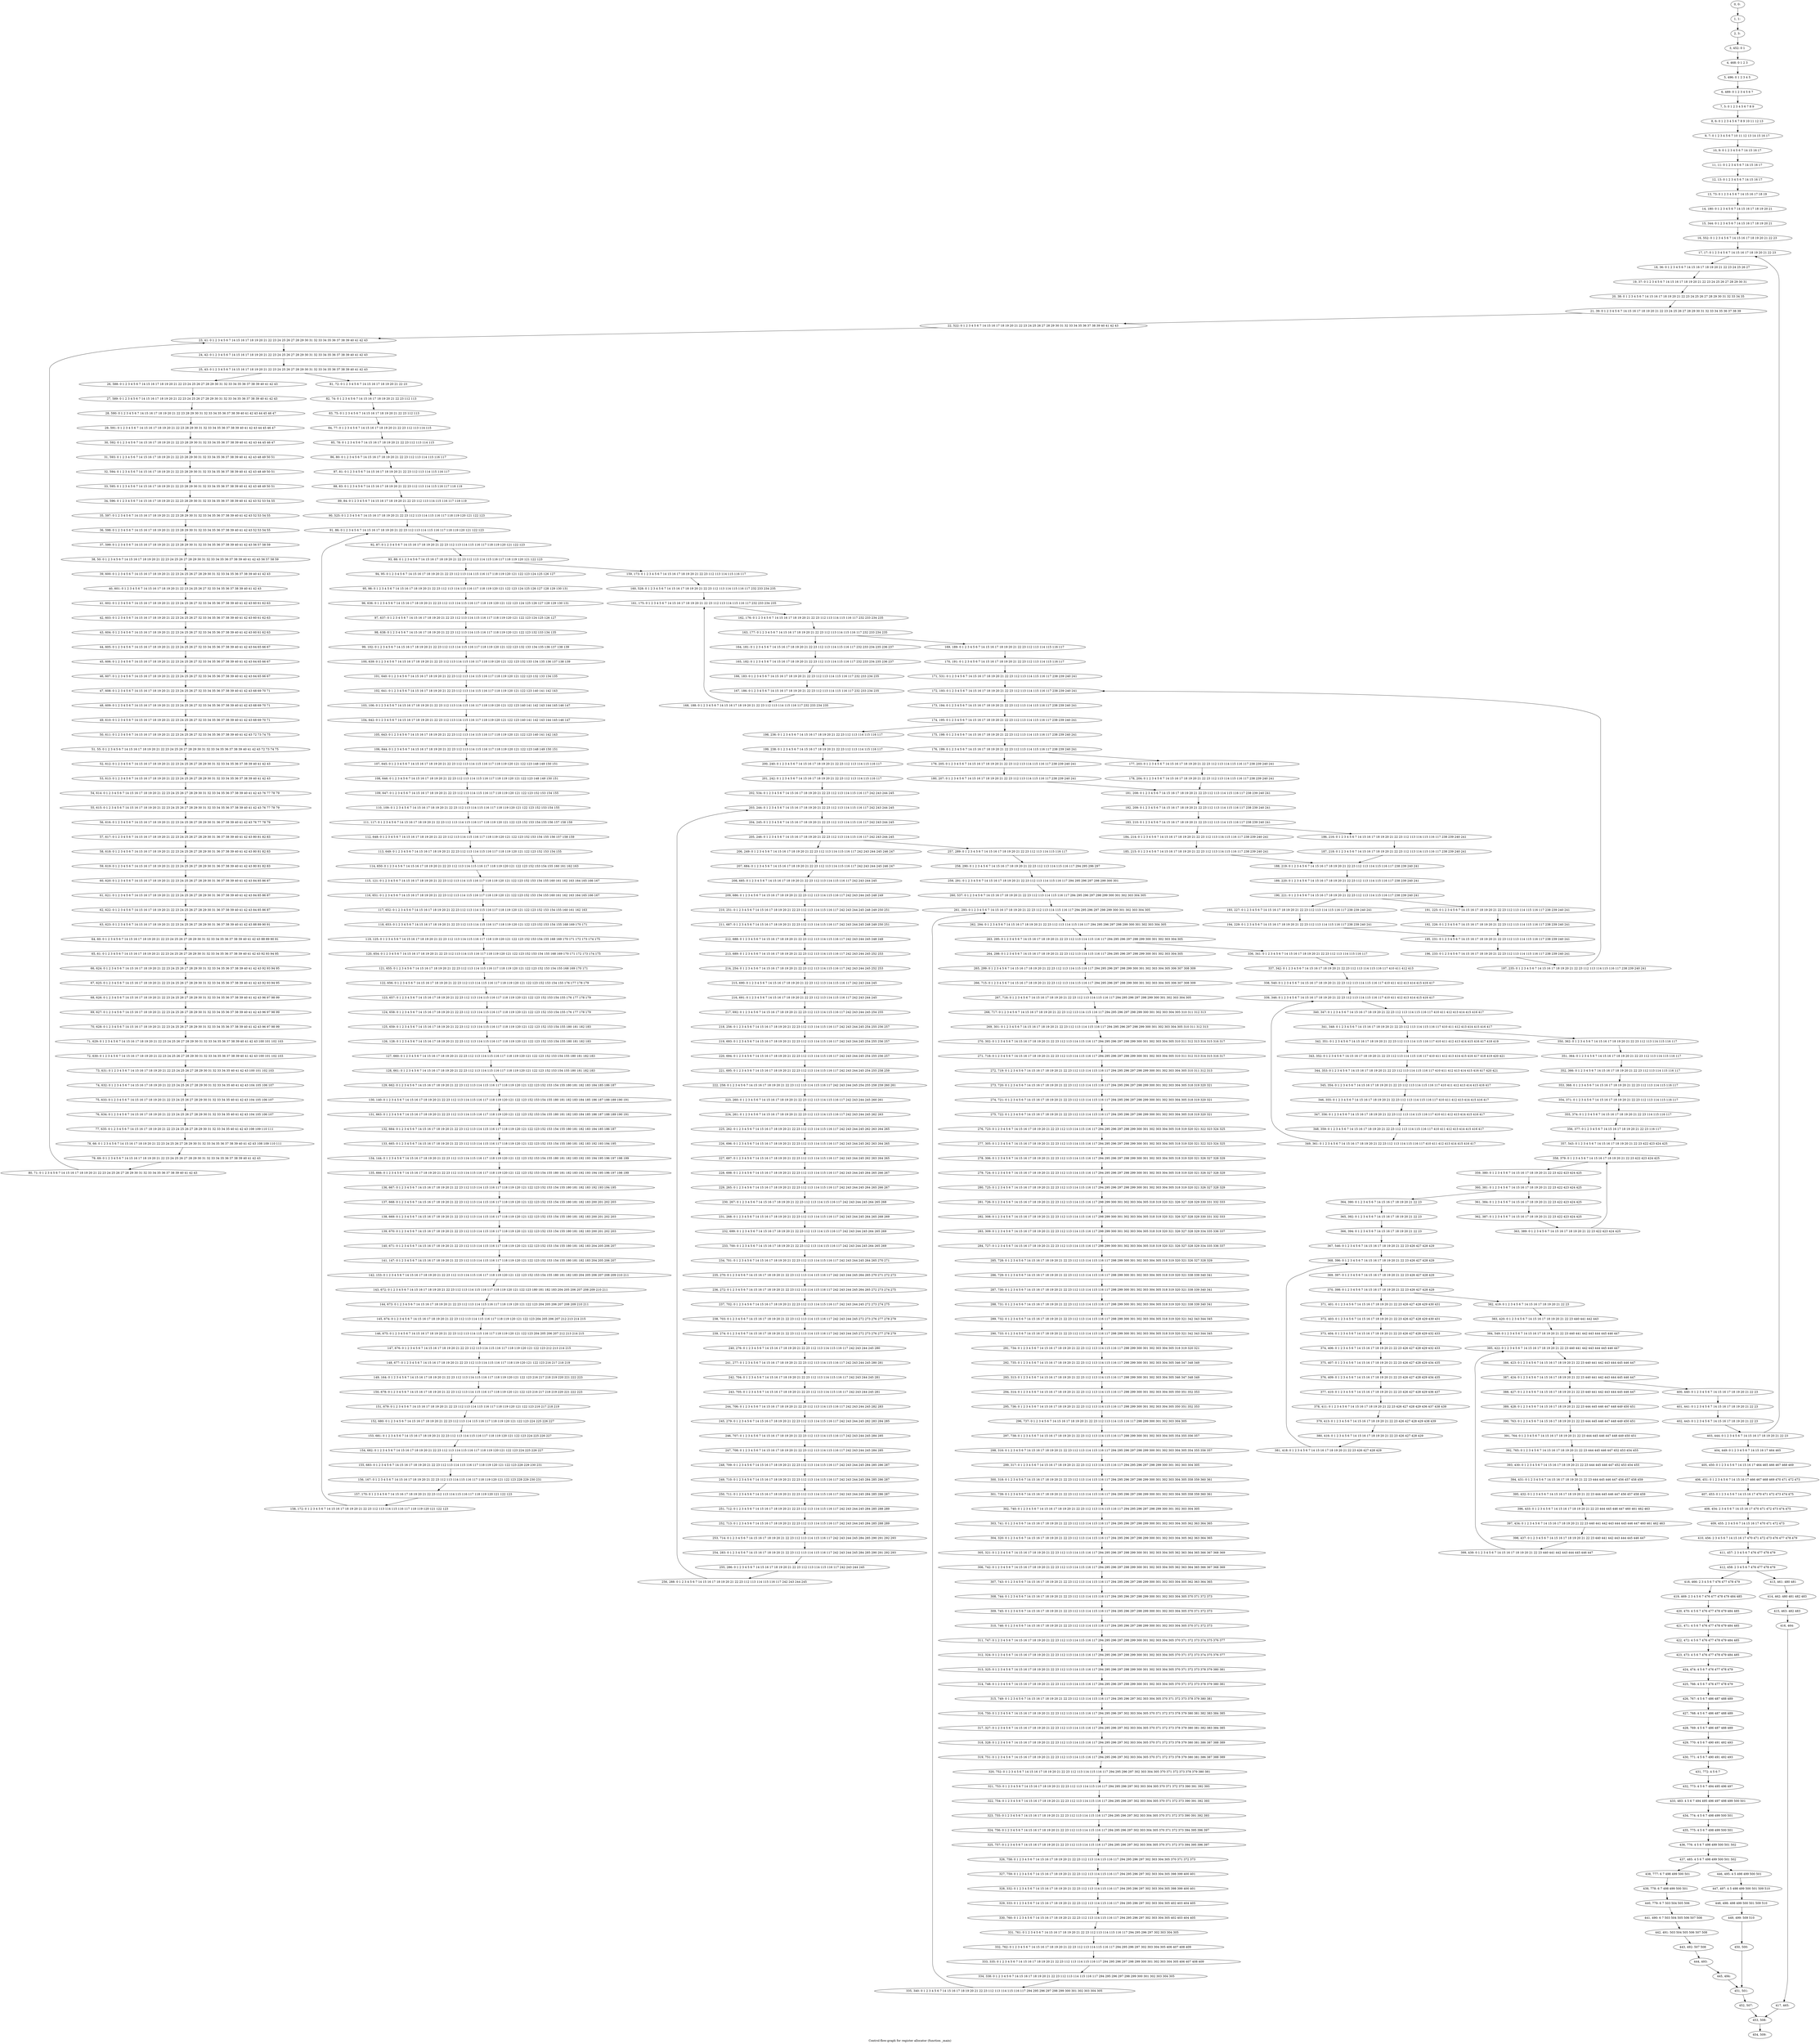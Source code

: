 digraph G {
graph [label="Control-flow-graph for register allocator (function _main)"]
0[label="0, 0: "];
1[label="1, 1: "];
2[label="2, 3: "];
3[label="3, 452: 0 1 "];
4[label="4, 468: 0 1 2 3 "];
5[label="5, 496: 0 1 2 3 4 5 "];
6[label="6, 489: 0 1 2 3 4 5 6 7 "];
7[label="7, 5: 0 1 2 3 4 5 6 7 8 9 "];
8[label="8, 6: 0 1 2 3 4 5 6 7 8 9 10 11 12 13 "];
9[label="9, 7: 0 1 2 3 4 5 6 7 10 11 12 13 14 15 16 17 "];
10[label="10, 9: 0 1 2 3 4 5 6 7 14 15 16 17 "];
11[label="11, 11: 0 1 2 3 4 5 6 7 14 15 16 17 "];
12[label="12, 13: 0 1 2 3 4 5 6 7 14 15 16 17 "];
13[label="13, 73: 0 1 2 3 4 5 6 7 14 15 16 17 18 19 "];
14[label="14, 180: 0 1 2 3 4 5 6 7 14 15 16 17 18 19 20 21 "];
15[label="15, 344: 0 1 2 3 4 5 6 7 14 15 16 17 18 19 20 21 "];
16[label="16, 552: 0 1 2 3 4 5 6 7 14 15 16 17 18 19 20 21 22 23 "];
17[label="17, 17: 0 1 2 3 4 5 6 7 14 15 16 17 18 19 20 21 22 23 "];
18[label="18, 36: 0 1 2 3 4 5 6 7 14 15 16 17 18 19 20 21 22 23 24 25 26 27 "];
19[label="19, 37: 0 1 2 3 4 5 6 7 14 15 16 17 18 19 20 21 22 23 24 25 26 27 28 29 30 31 "];
20[label="20, 38: 0 1 2 3 4 5 6 7 14 15 16 17 18 19 20 21 22 23 24 25 26 27 28 29 30 31 32 33 34 35 "];
21[label="21, 39: 0 1 2 3 4 5 6 7 14 15 16 17 18 19 20 21 22 23 24 25 26 27 28 29 30 31 32 33 34 35 36 37 38 39 "];
22[label="22, 522: 0 1 2 3 4 5 6 7 14 15 16 17 18 19 20 21 22 23 24 25 26 27 28 29 30 31 32 33 34 35 36 37 38 39 40 41 42 43 "];
23[label="23, 41: 0 1 2 3 4 5 6 7 14 15 16 17 18 19 20 21 22 23 24 25 26 27 28 29 30 31 32 33 34 35 36 37 38 39 40 41 42 43 "];
24[label="24, 42: 0 1 2 3 4 5 6 7 14 15 16 17 18 19 20 21 22 23 24 25 26 27 28 29 30 31 32 33 34 35 36 37 38 39 40 41 42 43 "];
25[label="25, 43: 0 1 2 3 4 5 6 7 14 15 16 17 18 19 20 21 22 23 24 25 26 27 28 29 30 31 32 33 34 35 36 37 38 39 40 41 42 43 "];
26[label="26, 588: 0 1 2 3 4 5 6 7 14 15 16 17 18 19 20 21 22 23 24 25 26 27 28 29 30 31 32 33 34 35 36 37 38 39 40 41 42 43 "];
27[label="27, 589: 0 1 2 3 4 5 6 7 14 15 16 17 18 19 20 21 22 23 24 25 26 27 28 29 30 31 32 33 34 35 36 37 38 39 40 41 42 43 "];
28[label="28, 590: 0 1 2 3 4 5 6 7 14 15 16 17 18 19 20 21 22 23 28 29 30 31 32 33 34 35 36 37 38 39 40 41 42 43 44 45 46 47 "];
29[label="29, 591: 0 1 2 3 4 5 6 7 14 15 16 17 18 19 20 21 22 23 28 29 30 31 32 33 34 35 36 37 38 39 40 41 42 43 44 45 46 47 "];
30[label="30, 592: 0 1 2 3 4 5 6 7 14 15 16 17 18 19 20 21 22 23 28 29 30 31 32 33 34 35 36 37 38 39 40 41 42 43 44 45 46 47 "];
31[label="31, 593: 0 1 2 3 4 5 6 7 14 15 16 17 18 19 20 21 22 23 28 29 30 31 32 33 34 35 36 37 38 39 40 41 42 43 48 49 50 51 "];
32[label="32, 594: 0 1 2 3 4 5 6 7 14 15 16 17 18 19 20 21 22 23 28 29 30 31 32 33 34 35 36 37 38 39 40 41 42 43 48 49 50 51 "];
33[label="33, 595: 0 1 2 3 4 5 6 7 14 15 16 17 18 19 20 21 22 23 28 29 30 31 32 33 34 35 36 37 38 39 40 41 42 43 48 49 50 51 "];
34[label="34, 596: 0 1 2 3 4 5 6 7 14 15 16 17 18 19 20 21 22 23 28 29 30 31 32 33 34 35 36 37 38 39 40 41 42 43 52 53 54 55 "];
35[label="35, 597: 0 1 2 3 4 5 6 7 14 15 16 17 18 19 20 21 22 23 28 29 30 31 32 33 34 35 36 37 38 39 40 41 42 43 52 53 54 55 "];
36[label="36, 598: 0 1 2 3 4 5 6 7 14 15 16 17 18 19 20 21 22 23 28 29 30 31 32 33 34 35 36 37 38 39 40 41 42 43 52 53 54 55 "];
37[label="37, 599: 0 1 2 3 4 5 6 7 14 15 16 17 18 19 20 21 22 23 28 29 30 31 32 33 34 35 36 37 38 39 40 41 42 43 56 57 58 59 "];
38[label="38, 50: 0 1 2 3 4 5 6 7 14 15 16 17 18 19 20 21 22 23 24 25 26 27 28 29 30 31 32 33 34 35 36 37 38 39 40 41 42 43 56 57 58 59 "];
39[label="39, 600: 0 1 2 3 4 5 6 7 14 15 16 17 18 19 20 21 22 23 24 25 26 27 28 29 30 31 32 33 34 35 36 37 38 39 40 41 42 43 "];
40[label="40, 601: 0 1 2 3 4 5 6 7 14 15 16 17 18 19 20 21 22 23 24 25 26 27 32 33 34 35 36 37 38 39 40 41 42 43 "];
41[label="41, 602: 0 1 2 3 4 5 6 7 14 15 16 17 18 19 20 21 22 23 24 25 26 27 32 33 34 35 36 37 38 39 40 41 42 43 60 61 62 63 "];
42[label="42, 603: 0 1 2 3 4 5 6 7 14 15 16 17 18 19 20 21 22 23 24 25 26 27 32 33 34 35 36 37 38 39 40 41 42 43 60 61 62 63 "];
43[label="43, 604: 0 1 2 3 4 5 6 7 14 15 16 17 18 19 20 21 22 23 24 25 26 27 32 33 34 35 36 37 38 39 40 41 42 43 60 61 62 63 "];
44[label="44, 605: 0 1 2 3 4 5 6 7 14 15 16 17 18 19 20 21 22 23 24 25 26 27 32 33 34 35 36 37 38 39 40 41 42 43 64 65 66 67 "];
45[label="45, 606: 0 1 2 3 4 5 6 7 14 15 16 17 18 19 20 21 22 23 24 25 26 27 32 33 34 35 36 37 38 39 40 41 42 43 64 65 66 67 "];
46[label="46, 607: 0 1 2 3 4 5 6 7 14 15 16 17 18 19 20 21 22 23 24 25 26 27 32 33 34 35 36 37 38 39 40 41 42 43 64 65 66 67 "];
47[label="47, 608: 0 1 2 3 4 5 6 7 14 15 16 17 18 19 20 21 22 23 24 25 26 27 32 33 34 35 36 37 38 39 40 41 42 43 68 69 70 71 "];
48[label="48, 609: 0 1 2 3 4 5 6 7 14 15 16 17 18 19 20 21 22 23 24 25 26 27 32 33 34 35 36 37 38 39 40 41 42 43 68 69 70 71 "];
49[label="49, 610: 0 1 2 3 4 5 6 7 14 15 16 17 18 19 20 21 22 23 24 25 26 27 32 33 34 35 36 37 38 39 40 41 42 43 68 69 70 71 "];
50[label="50, 611: 0 1 2 3 4 5 6 7 14 15 16 17 18 19 20 21 22 23 24 25 26 27 32 33 34 35 36 37 38 39 40 41 42 43 72 73 74 75 "];
51[label="51, 55: 0 1 2 3 4 5 6 7 14 15 16 17 18 19 20 21 22 23 24 25 26 27 28 29 30 31 32 33 34 35 36 37 38 39 40 41 42 43 72 73 74 75 "];
52[label="52, 612: 0 1 2 3 4 5 6 7 14 15 16 17 18 19 20 21 22 23 24 25 26 27 28 29 30 31 32 33 34 35 36 37 38 39 40 41 42 43 "];
53[label="53, 613: 0 1 2 3 4 5 6 7 14 15 16 17 18 19 20 21 22 23 24 25 26 27 28 29 30 31 32 33 34 35 36 37 38 39 40 41 42 43 "];
54[label="54, 614: 0 1 2 3 4 5 6 7 14 15 16 17 18 19 20 21 22 23 24 25 26 27 28 29 30 31 32 33 34 35 36 37 38 39 40 41 42 43 76 77 78 79 "];
55[label="55, 615: 0 1 2 3 4 5 6 7 14 15 16 17 18 19 20 21 22 23 24 25 26 27 28 29 30 31 32 33 34 35 36 37 38 39 40 41 42 43 76 77 78 79 "];
56[label="56, 616: 0 1 2 3 4 5 6 7 14 15 16 17 18 19 20 21 22 23 24 25 26 27 28 29 30 31 36 37 38 39 40 41 42 43 76 77 78 79 "];
57[label="57, 617: 0 1 2 3 4 5 6 7 14 15 16 17 18 19 20 21 22 23 24 25 26 27 28 29 30 31 36 37 38 39 40 41 42 43 80 81 82 83 "];
58[label="58, 618: 0 1 2 3 4 5 6 7 14 15 16 17 18 19 20 21 22 23 24 25 26 27 28 29 30 31 36 37 38 39 40 41 42 43 80 81 82 83 "];
59[label="59, 619: 0 1 2 3 4 5 6 7 14 15 16 17 18 19 20 21 22 23 24 25 26 27 28 29 30 31 36 37 38 39 40 41 42 43 80 81 82 83 "];
60[label="60, 620: 0 1 2 3 4 5 6 7 14 15 16 17 18 19 20 21 22 23 24 25 26 27 28 29 30 31 36 37 38 39 40 41 42 43 84 85 86 87 "];
61[label="61, 621: 0 1 2 3 4 5 6 7 14 15 16 17 18 19 20 21 22 23 24 25 26 27 28 29 30 31 36 37 38 39 40 41 42 43 84 85 86 87 "];
62[label="62, 622: 0 1 2 3 4 5 6 7 14 15 16 17 18 19 20 21 22 23 24 25 26 27 28 29 30 31 36 37 38 39 40 41 42 43 84 85 86 87 "];
63[label="63, 623: 0 1 2 3 4 5 6 7 14 15 16 17 18 19 20 21 22 23 24 25 26 27 28 29 30 31 36 37 38 39 40 41 42 43 88 89 90 91 "];
64[label="64, 60: 0 1 2 3 4 5 6 7 14 15 16 17 18 19 20 21 22 23 24 25 26 27 28 29 30 31 32 33 34 35 36 37 38 39 40 41 42 43 88 89 90 91 "];
65[label="65, 61: 0 1 2 3 4 5 6 7 14 15 16 17 18 19 20 21 22 23 24 25 26 27 28 29 30 31 32 33 34 35 36 37 38 39 40 41 42 43 92 93 94 95 "];
66[label="66, 624: 0 1 2 3 4 5 6 7 14 15 16 17 18 19 20 21 22 23 24 25 26 27 28 29 30 31 32 33 34 35 36 37 38 39 40 41 42 43 92 93 94 95 "];
67[label="67, 625: 0 1 2 3 4 5 6 7 14 15 16 17 18 19 20 21 22 23 24 25 26 27 28 29 30 31 32 33 34 35 36 37 38 39 40 41 42 43 92 93 94 95 "];
68[label="68, 626: 0 1 2 3 4 5 6 7 14 15 16 17 18 19 20 21 22 23 24 25 26 27 28 29 30 31 32 33 34 35 36 37 38 39 40 41 42 43 96 97 98 99 "];
69[label="69, 627: 0 1 2 3 4 5 6 7 14 15 16 17 18 19 20 21 22 23 24 25 26 27 28 29 30 31 32 33 34 35 36 37 38 39 40 41 42 43 96 97 98 99 "];
70[label="70, 628: 0 1 2 3 4 5 6 7 14 15 16 17 18 19 20 21 22 23 24 25 26 27 28 29 30 31 32 33 34 35 36 37 38 39 40 41 42 43 96 97 98 99 "];
71[label="71, 629: 0 1 2 3 4 5 6 7 14 15 16 17 18 19 20 21 22 23 24 25 26 27 28 29 30 31 32 33 34 35 36 37 38 39 40 41 42 43 100 101 102 103 "];
72[label="72, 630: 0 1 2 3 4 5 6 7 14 15 16 17 18 19 20 21 22 23 24 25 26 27 28 29 30 31 32 33 34 35 36 37 38 39 40 41 42 43 100 101 102 103 "];
73[label="73, 631: 0 1 2 3 4 5 6 7 14 15 16 17 18 19 20 21 22 23 24 25 26 27 28 29 30 31 32 33 34 35 40 41 42 43 100 101 102 103 "];
74[label="74, 632: 0 1 2 3 4 5 6 7 14 15 16 17 18 19 20 21 22 23 24 25 26 27 28 29 30 31 32 33 34 35 40 41 42 43 104 105 106 107 "];
75[label="75, 633: 0 1 2 3 4 5 6 7 14 15 16 17 18 19 20 21 22 23 24 25 26 27 28 29 30 31 32 33 34 35 40 41 42 43 104 105 106 107 "];
76[label="76, 634: 0 1 2 3 4 5 6 7 14 15 16 17 18 19 20 21 22 23 24 25 26 27 28 29 30 31 32 33 34 35 40 41 42 43 104 105 106 107 "];
77[label="77, 635: 0 1 2 3 4 5 6 7 14 15 16 17 18 19 20 21 22 23 24 25 26 27 28 29 30 31 32 33 34 35 40 41 42 43 108 109 110 111 "];
78[label="78, 66: 0 1 2 3 4 5 6 7 14 15 16 17 18 19 20 21 22 23 24 25 26 27 28 29 30 31 32 33 34 35 36 37 38 39 40 41 42 43 108 109 110 111 "];
79[label="79, 69: 0 1 2 3 4 5 6 7 14 15 16 17 18 19 20 21 22 23 24 25 26 27 28 29 30 31 32 33 34 35 36 37 38 39 40 41 42 43 "];
80[label="80, 71: 0 1 2 3 4 5 6 7 14 15 16 17 18 19 20 21 22 23 24 25 26 27 28 29 30 31 32 33 34 35 36 37 38 39 40 41 42 43 "];
81[label="81, 72: 0 1 2 3 4 5 6 7 14 15 16 17 18 19 20 21 22 23 "];
82[label="82, 74: 0 1 2 3 4 5 6 7 14 15 16 17 18 19 20 21 22 23 112 113 "];
83[label="83, 75: 0 1 2 3 4 5 6 7 14 15 16 17 18 19 20 21 22 23 112 113 "];
84[label="84, 77: 0 1 2 3 4 5 6 7 14 15 16 17 18 19 20 21 22 23 112 113 114 115 "];
85[label="85, 78: 0 1 2 3 4 5 6 7 14 15 16 17 18 19 20 21 22 23 112 113 114 115 "];
86[label="86, 80: 0 1 2 3 4 5 6 7 14 15 16 17 18 19 20 21 22 23 112 113 114 115 116 117 "];
87[label="87, 81: 0 1 2 3 4 5 6 7 14 15 16 17 18 19 20 21 22 23 112 113 114 115 116 117 "];
88[label="88, 83: 0 1 2 3 4 5 6 7 14 15 16 17 18 19 20 21 22 23 112 113 114 115 116 117 118 119 "];
89[label="89, 84: 0 1 2 3 4 5 6 7 14 15 16 17 18 19 20 21 22 23 112 113 114 115 116 117 118 119 "];
90[label="90, 525: 0 1 2 3 4 5 6 7 14 15 16 17 18 19 20 21 22 23 112 113 114 115 116 117 118 119 120 121 122 123 "];
91[label="91, 86: 0 1 2 3 4 5 6 7 14 15 16 17 18 19 20 21 22 23 112 113 114 115 116 117 118 119 120 121 122 123 "];
92[label="92, 87: 0 1 2 3 4 5 6 7 14 15 16 17 18 19 20 21 22 23 112 113 114 115 116 117 118 119 120 121 122 123 "];
93[label="93, 88: 0 1 2 3 4 5 6 7 14 15 16 17 18 19 20 21 22 23 112 113 114 115 116 117 118 119 120 121 122 123 "];
94[label="94, 95: 0 1 2 3 4 5 6 7 14 15 16 17 18 19 20 21 22 23 112 113 114 115 116 117 118 119 120 121 122 123 124 125 126 127 "];
95[label="95, 98: 0 1 2 3 4 5 6 7 14 15 16 17 18 19 20 21 22 23 112 113 114 115 116 117 118 119 120 121 122 123 124 125 126 127 128 129 130 131 "];
96[label="96, 636: 0 1 2 3 4 5 6 7 14 15 16 17 18 19 20 21 22 23 112 113 114 115 116 117 118 119 120 121 122 123 124 125 126 127 128 129 130 131 "];
97[label="97, 637: 0 1 2 3 4 5 6 7 14 15 16 17 18 19 20 21 22 23 112 113 114 115 116 117 118 119 120 121 122 123 124 125 126 127 "];
98[label="98, 638: 0 1 2 3 4 5 6 7 14 15 16 17 18 19 20 21 22 23 112 113 114 115 116 117 118 119 120 121 122 123 132 133 134 135 "];
99[label="99, 102: 0 1 2 3 4 5 6 7 14 15 16 17 18 19 20 21 22 23 112 113 114 115 116 117 118 119 120 121 122 123 132 133 134 135 136 137 138 139 "];
100[label="100, 639: 0 1 2 3 4 5 6 7 14 15 16 17 18 19 20 21 22 23 112 113 114 115 116 117 118 119 120 121 122 123 132 133 134 135 136 137 138 139 "];
101[label="101, 640: 0 1 2 3 4 5 6 7 14 15 16 17 18 19 20 21 22 23 112 113 114 115 116 117 118 119 120 121 122 123 132 133 134 135 "];
102[label="102, 641: 0 1 2 3 4 5 6 7 14 15 16 17 18 19 20 21 22 23 112 113 114 115 116 117 118 119 120 121 122 123 140 141 142 143 "];
103[label="103, 106: 0 1 2 3 4 5 6 7 14 15 16 17 18 19 20 21 22 23 112 113 114 115 116 117 118 119 120 121 122 123 140 141 142 143 144 145 146 147 "];
104[label="104, 642: 0 1 2 3 4 5 6 7 14 15 16 17 18 19 20 21 22 23 112 113 114 115 116 117 118 119 120 121 122 123 140 141 142 143 144 145 146 147 "];
105[label="105, 643: 0 1 2 3 4 5 6 7 14 15 16 17 18 19 20 21 22 23 112 113 114 115 116 117 118 119 120 121 122 123 140 141 142 143 "];
106[label="106, 644: 0 1 2 3 4 5 6 7 14 15 16 17 18 19 20 21 22 23 112 113 114 115 116 117 118 119 120 121 122 123 148 149 150 151 "];
107[label="107, 645: 0 1 2 3 4 5 6 7 14 15 16 17 18 19 20 21 22 23 112 113 114 115 116 117 118 119 120 121 122 123 148 149 150 151 "];
108[label="108, 646: 0 1 2 3 4 5 6 7 14 15 16 17 18 19 20 21 22 23 112 113 114 115 116 117 118 119 120 121 122 123 148 149 150 151 "];
109[label="109, 647: 0 1 2 3 4 5 6 7 14 15 16 17 18 19 20 21 22 23 112 113 114 115 116 117 118 119 120 121 122 123 152 153 154 155 "];
110[label="110, 109: 0 1 2 3 4 5 6 7 14 15 16 17 18 19 20 21 22 23 112 113 114 115 116 117 118 119 120 121 122 123 152 153 154 155 "];
111[label="111, 117: 0 1 2 3 4 5 6 7 14 15 16 17 18 19 20 21 22 23 112 113 114 115 116 117 118 119 120 121 122 123 152 153 154 155 156 157 158 159 "];
112[label="112, 648: 0 1 2 3 4 5 6 7 14 15 16 17 18 19 20 21 22 23 112 113 114 115 116 117 118 119 120 121 122 123 152 153 154 155 156 157 158 159 "];
113[label="113, 649: 0 1 2 3 4 5 6 7 14 15 16 17 18 19 20 21 22 23 112 113 114 115 116 117 118 119 120 121 122 123 152 153 154 155 "];
114[label="114, 650: 0 1 2 3 4 5 6 7 14 15 16 17 18 19 20 21 22 23 112 113 114 115 116 117 118 119 120 121 122 123 152 153 154 155 160 161 162 163 "];
115[label="115, 121: 0 1 2 3 4 5 6 7 14 15 16 17 18 19 20 21 22 23 112 113 114 115 116 117 118 119 120 121 122 123 152 153 154 155 160 161 162 163 164 165 166 167 "];
116[label="116, 651: 0 1 2 3 4 5 6 7 14 15 16 17 18 19 20 21 22 23 112 113 114 115 116 117 118 119 120 121 122 123 152 153 154 155 160 161 162 163 164 165 166 167 "];
117[label="117, 652: 0 1 2 3 4 5 6 7 14 15 16 17 18 19 20 21 22 23 112 113 114 115 116 117 118 119 120 121 122 123 152 153 154 155 160 161 162 163 "];
118[label="118, 653: 0 1 2 3 4 5 6 7 14 15 16 17 18 19 20 21 22 23 112 113 114 115 116 117 118 119 120 121 122 123 152 153 154 155 168 169 170 171 "];
119[label="119, 125: 0 1 2 3 4 5 6 7 14 15 16 17 18 19 20 21 22 23 112 113 114 115 116 117 118 119 120 121 122 123 152 153 154 155 168 169 170 171 172 173 174 175 "];
120[label="120, 654: 0 1 2 3 4 5 6 7 14 15 16 17 18 19 20 21 22 23 112 113 114 115 116 117 118 119 120 121 122 123 152 153 154 155 168 169 170 171 172 173 174 175 "];
121[label="121, 655: 0 1 2 3 4 5 6 7 14 15 16 17 18 19 20 21 22 23 112 113 114 115 116 117 118 119 120 121 122 123 152 153 154 155 168 169 170 171 "];
122[label="122, 656: 0 1 2 3 4 5 6 7 14 15 16 17 18 19 20 21 22 23 112 113 114 115 116 117 118 119 120 121 122 123 152 153 154 155 176 177 178 179 "];
123[label="123, 657: 0 1 2 3 4 5 6 7 14 15 16 17 18 19 20 21 22 23 112 113 114 115 116 117 118 119 120 121 122 123 152 153 154 155 176 177 178 179 "];
124[label="124, 658: 0 1 2 3 4 5 6 7 14 15 16 17 18 19 20 21 22 23 112 113 114 115 116 117 118 119 120 121 122 123 152 153 154 155 176 177 178 179 "];
125[label="125, 659: 0 1 2 3 4 5 6 7 14 15 16 17 18 19 20 21 22 23 112 113 114 115 116 117 118 119 120 121 122 123 152 153 154 155 180 181 182 183 "];
126[label="126, 128: 0 1 2 3 4 5 6 7 14 15 16 17 18 19 20 21 22 23 112 113 114 115 116 117 118 119 120 121 122 123 152 153 154 155 180 181 182 183 "];
127[label="127, 660: 0 1 2 3 4 5 6 7 14 15 16 17 18 19 20 21 22 23 112 113 114 115 116 117 118 119 120 121 122 123 152 153 154 155 180 181 182 183 "];
128[label="128, 661: 0 1 2 3 4 5 6 7 14 15 16 17 18 19 20 21 22 23 112 113 114 115 116 117 118 119 120 121 122 123 152 153 154 155 180 181 182 183 "];
129[label="129, 662: 0 1 2 3 4 5 6 7 14 15 16 17 18 19 20 21 22 23 112 113 114 115 116 117 118 119 120 121 122 123 152 153 154 155 180 181 182 183 184 185 186 187 "];
130[label="130, 140: 0 1 2 3 4 5 6 7 14 15 16 17 18 19 20 21 22 23 112 113 114 115 116 117 118 119 120 121 122 123 152 153 154 155 180 181 182 183 184 185 186 187 188 189 190 191 "];
131[label="131, 663: 0 1 2 3 4 5 6 7 14 15 16 17 18 19 20 21 22 23 112 113 114 115 116 117 118 119 120 121 122 123 152 153 154 155 180 181 182 183 184 185 186 187 188 189 190 191 "];
132[label="132, 664: 0 1 2 3 4 5 6 7 14 15 16 17 18 19 20 21 22 23 112 113 114 115 116 117 118 119 120 121 122 123 152 153 154 155 180 181 182 183 184 185 186 187 "];
133[label="133, 665: 0 1 2 3 4 5 6 7 14 15 16 17 18 19 20 21 22 23 112 113 114 115 116 117 118 119 120 121 122 123 152 153 154 155 180 181 182 183 192 193 194 195 "];
134[label="134, 144: 0 1 2 3 4 5 6 7 14 15 16 17 18 19 20 21 22 23 112 113 114 115 116 117 118 119 120 121 122 123 152 153 154 155 180 181 182 183 192 193 194 195 196 197 198 199 "];
135[label="135, 666: 0 1 2 3 4 5 6 7 14 15 16 17 18 19 20 21 22 23 112 113 114 115 116 117 118 119 120 121 122 123 152 153 154 155 180 181 182 183 192 193 194 195 196 197 198 199 "];
136[label="136, 667: 0 1 2 3 4 5 6 7 14 15 16 17 18 19 20 21 22 23 112 113 114 115 116 117 118 119 120 121 122 123 152 153 154 155 180 181 182 183 192 193 194 195 "];
137[label="137, 668: 0 1 2 3 4 5 6 7 14 15 16 17 18 19 20 21 22 23 112 113 114 115 116 117 118 119 120 121 122 123 152 153 154 155 180 181 182 183 200 201 202 203 "];
138[label="138, 669: 0 1 2 3 4 5 6 7 14 15 16 17 18 19 20 21 22 23 112 113 114 115 116 117 118 119 120 121 122 123 152 153 154 155 180 181 182 183 200 201 202 203 "];
139[label="139, 670: 0 1 2 3 4 5 6 7 14 15 16 17 18 19 20 21 22 23 112 113 114 115 116 117 118 119 120 121 122 123 152 153 154 155 180 181 182 183 200 201 202 203 "];
140[label="140, 671: 0 1 2 3 4 5 6 7 14 15 16 17 18 19 20 21 22 23 112 113 114 115 116 117 118 119 120 121 122 123 152 153 154 155 180 181 182 183 204 205 206 207 "];
141[label="141, 147: 0 1 2 3 4 5 6 7 14 15 16 17 18 19 20 21 22 23 112 113 114 115 116 117 118 119 120 121 122 123 152 153 154 155 180 181 182 183 204 205 206 207 "];
142[label="142, 153: 0 1 2 3 4 5 6 7 14 15 16 17 18 19 20 21 22 23 112 113 114 115 116 117 118 119 120 121 122 123 152 153 154 155 180 181 182 183 204 205 206 207 208 209 210 211 "];
143[label="143, 672: 0 1 2 3 4 5 6 7 14 15 16 17 18 19 20 21 22 23 112 113 114 115 116 117 118 119 120 121 122 123 180 181 182 183 204 205 206 207 208 209 210 211 "];
144[label="144, 673: 0 1 2 3 4 5 6 7 14 15 16 17 18 19 20 21 22 23 112 113 114 115 116 117 118 119 120 121 122 123 204 205 206 207 208 209 210 211 "];
145[label="145, 674: 0 1 2 3 4 5 6 7 14 15 16 17 18 19 20 21 22 23 112 113 114 115 116 117 118 119 120 121 122 123 204 205 206 207 212 213 214 215 "];
146[label="146, 675: 0 1 2 3 4 5 6 7 14 15 16 17 18 19 20 21 22 23 112 113 114 115 116 117 118 119 120 121 122 123 204 205 206 207 212 213 214 215 "];
147[label="147, 676: 0 1 2 3 4 5 6 7 14 15 16 17 18 19 20 21 22 23 112 113 114 115 116 117 118 119 120 121 122 123 212 213 214 215 "];
148[label="148, 677: 0 1 2 3 4 5 6 7 14 15 16 17 18 19 20 21 22 23 112 113 114 115 116 117 118 119 120 121 122 123 216 217 218 219 "];
149[label="149, 164: 0 1 2 3 4 5 6 7 14 15 16 17 18 19 20 21 22 23 112 113 114 115 116 117 118 119 120 121 122 123 216 217 218 219 220 221 222 223 "];
150[label="150, 678: 0 1 2 3 4 5 6 7 14 15 16 17 18 19 20 21 22 23 112 113 114 115 116 117 118 119 120 121 122 123 216 217 218 219 220 221 222 223 "];
151[label="151, 679: 0 1 2 3 4 5 6 7 14 15 16 17 18 19 20 21 22 23 112 113 114 115 116 117 118 119 120 121 122 123 216 217 218 219 "];
152[label="152, 680: 0 1 2 3 4 5 6 7 14 15 16 17 18 19 20 21 22 23 112 113 114 115 116 117 118 119 120 121 122 123 224 225 226 227 "];
153[label="153, 681: 0 1 2 3 4 5 6 7 14 15 16 17 18 19 20 21 22 23 112 113 114 115 116 117 118 119 120 121 122 123 224 225 226 227 "];
154[label="154, 682: 0 1 2 3 4 5 6 7 14 15 16 17 18 19 20 21 22 23 112 113 114 115 116 117 118 119 120 121 122 123 224 225 226 227 "];
155[label="155, 683: 0 1 2 3 4 5 6 7 14 15 16 17 18 19 20 21 22 23 112 113 114 115 116 117 118 119 120 121 122 123 228 229 230 231 "];
156[label="156, 167: 0 1 2 3 4 5 6 7 14 15 16 17 18 19 20 21 22 23 112 113 114 115 116 117 118 119 120 121 122 123 228 229 230 231 "];
157[label="157, 170: 0 1 2 3 4 5 6 7 14 15 16 17 18 19 20 21 22 23 112 113 114 115 116 117 118 119 120 121 122 123 "];
158[label="158, 172: 0 1 2 3 4 5 6 7 14 15 16 17 18 19 20 21 22 23 112 113 114 115 116 117 118 119 120 121 122 123 "];
159[label="159, 173: 0 1 2 3 4 5 6 7 14 15 16 17 18 19 20 21 22 23 112 113 114 115 116 117 "];
160[label="160, 528: 0 1 2 3 4 5 6 7 14 15 16 17 18 19 20 21 22 23 112 113 114 115 116 117 232 233 234 235 "];
161[label="161, 175: 0 1 2 3 4 5 6 7 14 15 16 17 18 19 20 21 22 23 112 113 114 115 116 117 232 233 234 235 "];
162[label="162, 176: 0 1 2 3 4 5 6 7 14 15 16 17 18 19 20 21 22 23 112 113 114 115 116 117 232 233 234 235 "];
163[label="163, 177: 0 1 2 3 4 5 6 7 14 15 16 17 18 19 20 21 22 23 112 113 114 115 116 117 232 233 234 235 "];
164[label="164, 181: 0 1 2 3 4 5 6 7 14 15 16 17 18 19 20 21 22 23 112 113 114 115 116 117 232 233 234 235 236 237 "];
165[label="165, 182: 0 1 2 3 4 5 6 7 14 15 16 17 18 19 20 21 22 23 112 113 114 115 116 117 232 233 234 235 236 237 "];
166[label="166, 183: 0 1 2 3 4 5 6 7 14 15 16 17 18 19 20 21 22 23 112 113 114 115 116 117 232 233 234 235 "];
167[label="167, 186: 0 1 2 3 4 5 6 7 14 15 16 17 18 19 20 21 22 23 112 113 114 115 116 117 232 233 234 235 "];
168[label="168, 188: 0 1 2 3 4 5 6 7 14 15 16 17 18 19 20 21 22 23 112 113 114 115 116 117 232 233 234 235 "];
169[label="169, 189: 0 1 2 3 4 5 6 7 14 15 16 17 18 19 20 21 22 23 112 113 114 115 116 117 "];
170[label="170, 191: 0 1 2 3 4 5 6 7 14 15 16 17 18 19 20 21 22 23 112 113 114 115 116 117 "];
171[label="171, 531: 0 1 2 3 4 5 6 7 14 15 16 17 18 19 20 21 22 23 112 113 114 115 116 117 238 239 240 241 "];
172[label="172, 193: 0 1 2 3 4 5 6 7 14 15 16 17 18 19 20 21 22 23 112 113 114 115 116 117 238 239 240 241 "];
173[label="173, 194: 0 1 2 3 4 5 6 7 14 15 16 17 18 19 20 21 22 23 112 113 114 115 116 117 238 239 240 241 "];
174[label="174, 195: 0 1 2 3 4 5 6 7 14 15 16 17 18 19 20 21 22 23 112 113 114 115 116 117 238 239 240 241 "];
175[label="175, 198: 0 1 2 3 4 5 6 7 14 15 16 17 18 19 20 21 22 23 112 113 114 115 116 117 238 239 240 241 "];
176[label="176, 199: 0 1 2 3 4 5 6 7 14 15 16 17 18 19 20 21 22 23 112 113 114 115 116 117 238 239 240 241 "];
177[label="177, 203: 0 1 2 3 4 5 6 7 14 15 16 17 18 19 20 21 22 23 112 113 114 115 116 117 238 239 240 241 "];
178[label="178, 204: 0 1 2 3 4 5 6 7 14 15 16 17 18 19 20 21 22 23 112 113 114 115 116 117 238 239 240 241 "];
179[label="179, 205: 0 1 2 3 4 5 6 7 14 15 16 17 18 19 20 21 22 23 112 113 114 115 116 117 238 239 240 241 "];
180[label="180, 207: 0 1 2 3 4 5 6 7 14 15 16 17 18 19 20 21 22 23 112 113 114 115 116 117 238 239 240 241 "];
181[label="181, 208: 0 1 2 3 4 5 6 7 14 15 16 17 18 19 20 21 22 23 112 113 114 115 116 117 238 239 240 241 "];
182[label="182, 209: 0 1 2 3 4 5 6 7 14 15 16 17 18 19 20 21 22 23 112 113 114 115 116 117 238 239 240 241 "];
183[label="183, 210: 0 1 2 3 4 5 6 7 14 15 16 17 18 19 20 21 22 23 112 113 114 115 116 117 238 239 240 241 "];
184[label="184, 214: 0 1 2 3 4 5 6 7 14 15 16 17 18 19 20 21 22 23 112 113 114 115 116 117 238 239 240 241 "];
185[label="185, 215: 0 1 2 3 4 5 6 7 14 15 16 17 18 19 20 21 22 23 112 113 114 115 116 117 238 239 240 241 "];
186[label="186, 216: 0 1 2 3 4 5 6 7 14 15 16 17 18 19 20 21 22 23 112 113 114 115 116 117 238 239 240 241 "];
187[label="187, 218: 0 1 2 3 4 5 6 7 14 15 16 17 18 19 20 21 22 23 112 113 114 115 116 117 238 239 240 241 "];
188[label="188, 219: 0 1 2 3 4 5 6 7 14 15 16 17 18 19 20 21 22 23 112 113 114 115 116 117 238 239 240 241 "];
189[label="189, 220: 0 1 2 3 4 5 6 7 14 15 16 17 18 19 20 21 22 23 112 113 114 115 116 117 238 239 240 241 "];
190[label="190, 221: 0 1 2 3 4 5 6 7 14 15 16 17 18 19 20 21 22 23 112 113 114 115 116 117 238 239 240 241 "];
191[label="191, 225: 0 1 2 3 4 5 6 7 14 15 16 17 18 19 20 21 22 23 112 113 114 115 116 117 238 239 240 241 "];
192[label="192, 226: 0 1 2 3 4 5 6 7 14 15 16 17 18 19 20 21 22 23 112 113 114 115 116 117 238 239 240 241 "];
193[label="193, 227: 0 1 2 3 4 5 6 7 14 15 16 17 18 19 20 21 22 23 112 113 114 115 116 117 238 239 240 241 "];
194[label="194, 229: 0 1 2 3 4 5 6 7 14 15 16 17 18 19 20 21 22 23 112 113 114 115 116 117 238 239 240 241 "];
195[label="195, 231: 0 1 2 3 4 5 6 7 14 15 16 17 18 19 20 21 22 23 112 113 114 115 116 117 238 239 240 241 "];
196[label="196, 233: 0 1 2 3 4 5 6 7 14 15 16 17 18 19 20 21 22 23 112 113 114 115 116 117 238 239 240 241 "];
197[label="197, 235: 0 1 2 3 4 5 6 7 14 15 16 17 18 19 20 21 22 23 112 113 114 115 116 117 238 239 240 241 "];
198[label="198, 236: 0 1 2 3 4 5 6 7 14 15 16 17 18 19 20 21 22 23 112 113 114 115 116 117 "];
199[label="199, 238: 0 1 2 3 4 5 6 7 14 15 16 17 18 19 20 21 22 23 112 113 114 115 116 117 "];
200[label="200, 240: 0 1 2 3 4 5 6 7 14 15 16 17 18 19 20 21 22 23 112 113 114 115 116 117 "];
201[label="201, 242: 0 1 2 3 4 5 6 7 14 15 16 17 18 19 20 21 22 23 112 113 114 115 116 117 "];
202[label="202, 534: 0 1 2 3 4 5 6 7 14 15 16 17 18 19 20 21 22 23 112 113 114 115 116 117 242 243 244 245 "];
203[label="203, 244: 0 1 2 3 4 5 6 7 14 15 16 17 18 19 20 21 22 23 112 113 114 115 116 117 242 243 244 245 "];
204[label="204, 245: 0 1 2 3 4 5 6 7 14 15 16 17 18 19 20 21 22 23 112 113 114 115 116 117 242 243 244 245 "];
205[label="205, 246: 0 1 2 3 4 5 6 7 14 15 16 17 18 19 20 21 22 23 112 113 114 115 116 117 242 243 244 245 "];
206[label="206, 249: 0 1 2 3 4 5 6 7 14 15 16 17 18 19 20 21 22 23 112 113 114 115 116 117 242 243 244 245 246 247 "];
207[label="207, 684: 0 1 2 3 4 5 6 7 14 15 16 17 18 19 20 21 22 23 112 113 114 115 116 117 242 243 244 245 246 247 "];
208[label="208, 685: 0 1 2 3 4 5 6 7 14 15 16 17 18 19 20 21 22 23 112 113 114 115 116 117 242 243 244 245 "];
209[label="209, 686: 0 1 2 3 4 5 6 7 14 15 16 17 18 19 20 21 22 23 112 113 114 115 116 117 242 243 244 245 248 249 "];
210[label="210, 251: 0 1 2 3 4 5 6 7 14 15 16 17 18 19 20 21 22 23 112 113 114 115 116 117 242 243 244 245 248 249 250 251 "];
211[label="211, 687: 0 1 2 3 4 5 6 7 14 15 16 17 18 19 20 21 22 23 112 113 114 115 116 117 242 243 244 245 248 249 250 251 "];
212[label="212, 688: 0 1 2 3 4 5 6 7 14 15 16 17 18 19 20 21 22 23 112 113 114 115 116 117 242 243 244 245 248 249 "];
213[label="213, 689: 0 1 2 3 4 5 6 7 14 15 16 17 18 19 20 21 22 23 112 113 114 115 116 117 242 243 244 245 252 253 "];
214[label="214, 254: 0 1 2 3 4 5 6 7 14 15 16 17 18 19 20 21 22 23 112 113 114 115 116 117 242 243 244 245 252 253 "];
215[label="215, 690: 0 1 2 3 4 5 6 7 14 15 16 17 18 19 20 21 22 23 112 113 114 115 116 117 242 243 244 245 "];
216[label="216, 691: 0 1 2 3 4 5 6 7 14 15 16 17 18 19 20 21 22 23 112 113 114 115 116 117 242 243 244 245 "];
217[label="217, 692: 0 1 2 3 4 5 6 7 14 15 16 17 18 19 20 21 22 23 112 113 114 115 116 117 242 243 244 245 254 255 "];
218[label="218, 256: 0 1 2 3 4 5 6 7 14 15 16 17 18 19 20 21 22 23 112 113 114 115 116 117 242 243 244 245 254 255 256 257 "];
219[label="219, 693: 0 1 2 3 4 5 6 7 14 15 16 17 18 19 20 21 22 23 112 113 114 115 116 117 242 243 244 245 254 255 256 257 "];
220[label="220, 694: 0 1 2 3 4 5 6 7 14 15 16 17 18 19 20 21 22 23 112 113 114 115 116 117 242 243 244 245 254 255 256 257 "];
221[label="221, 695: 0 1 2 3 4 5 6 7 14 15 16 17 18 19 20 21 22 23 112 113 114 115 116 117 242 243 244 245 254 255 258 259 "];
222[label="222, 258: 0 1 2 3 4 5 6 7 14 15 16 17 18 19 20 21 22 23 112 113 114 115 116 117 242 243 244 245 254 255 258 259 260 261 "];
223[label="223, 260: 0 1 2 3 4 5 6 7 14 15 16 17 18 19 20 21 22 23 112 113 114 115 116 117 242 243 244 245 260 261 "];
224[label="224, 261: 0 1 2 3 4 5 6 7 14 15 16 17 18 19 20 21 22 23 112 113 114 115 116 117 242 243 244 245 262 263 "];
225[label="225, 262: 0 1 2 3 4 5 6 7 14 15 16 17 18 19 20 21 22 23 112 113 114 115 116 117 242 243 244 245 262 263 264 265 "];
226[label="226, 696: 0 1 2 3 4 5 6 7 14 15 16 17 18 19 20 21 22 23 112 113 114 115 116 117 242 243 244 245 262 263 264 265 "];
227[label="227, 697: 0 1 2 3 4 5 6 7 14 15 16 17 18 19 20 21 22 23 112 113 114 115 116 117 242 243 244 245 262 263 264 265 "];
228[label="228, 698: 0 1 2 3 4 5 6 7 14 15 16 17 18 19 20 21 22 23 112 113 114 115 116 117 242 243 244 245 264 265 266 267 "];
229[label="229, 265: 0 1 2 3 4 5 6 7 14 15 16 17 18 19 20 21 22 23 112 113 114 115 116 117 242 243 244 245 264 265 266 267 "];
230[label="230, 267: 0 1 2 3 4 5 6 7 14 15 16 17 18 19 20 21 22 23 112 113 114 115 116 117 242 243 244 245 264 265 268 "];
231[label="231, 268: 0 1 2 3 4 5 6 7 14 15 16 17 18 19 20 21 22 23 112 113 114 115 116 117 242 243 244 245 264 265 268 269 "];
232[label="232, 699: 0 1 2 3 4 5 6 7 14 15 16 17 18 19 20 21 22 23 112 113 114 115 116 117 242 243 244 245 264 265 269 "];
233[label="233, 700: 0 1 2 3 4 5 6 7 14 15 16 17 18 19 20 21 22 23 112 113 114 115 116 117 242 243 244 245 264 265 269 "];
234[label="234, 701: 0 1 2 3 4 5 6 7 14 15 16 17 18 19 20 21 22 23 112 113 114 115 116 117 242 243 244 245 264 265 270 271 "];
235[label="235, 270: 0 1 2 3 4 5 6 7 14 15 16 17 18 19 20 21 22 23 112 113 114 115 116 117 242 243 244 245 264 265 270 271 272 273 "];
236[label="236, 272: 0 1 2 3 4 5 6 7 14 15 16 17 18 19 20 21 22 23 112 113 114 115 116 117 242 243 244 245 264 265 272 273 274 275 "];
237[label="237, 702: 0 1 2 3 4 5 6 7 14 15 16 17 18 19 20 21 22 23 112 113 114 115 116 117 242 243 244 245 272 273 274 275 "];
238[label="238, 703: 0 1 2 3 4 5 6 7 14 15 16 17 18 19 20 21 22 23 112 113 114 115 116 117 242 243 244 245 272 273 276 277 278 279 "];
239[label="239, 274: 0 1 2 3 4 5 6 7 14 15 16 17 18 19 20 21 22 23 112 113 114 115 116 117 242 243 244 245 272 273 276 277 278 279 "];
240[label="240, 276: 0 1 2 3 4 5 6 7 14 15 16 17 18 19 20 21 22 23 112 113 114 115 116 117 242 243 244 245 280 "];
241[label="241, 277: 0 1 2 3 4 5 6 7 14 15 16 17 18 19 20 21 22 23 112 113 114 115 116 117 242 243 244 245 280 281 "];
242[label="242, 704: 0 1 2 3 4 5 6 7 14 15 16 17 18 19 20 21 22 23 112 113 114 115 116 117 242 243 244 245 281 "];
243[label="243, 705: 0 1 2 3 4 5 6 7 14 15 16 17 18 19 20 21 22 23 112 113 114 115 116 117 242 243 244 245 281 "];
244[label="244, 706: 0 1 2 3 4 5 6 7 14 15 16 17 18 19 20 21 22 23 112 113 114 115 116 117 242 243 244 245 282 283 "];
245[label="245, 279: 0 1 2 3 4 5 6 7 14 15 16 17 18 19 20 21 22 23 112 113 114 115 116 117 242 243 244 245 282 283 284 285 "];
246[label="246, 707: 0 1 2 3 4 5 6 7 14 15 16 17 18 19 20 21 22 23 112 113 114 115 116 117 242 243 244 245 284 285 "];
247[label="247, 708: 0 1 2 3 4 5 6 7 14 15 16 17 18 19 20 21 22 23 112 113 114 115 116 117 242 243 244 245 284 285 "];
248[label="248, 709: 0 1 2 3 4 5 6 7 14 15 16 17 18 19 20 21 22 23 112 113 114 115 116 117 242 243 244 245 284 285 286 287 "];
249[label="249, 710: 0 1 2 3 4 5 6 7 14 15 16 17 18 19 20 21 22 23 112 113 114 115 116 117 242 243 244 245 284 285 286 287 "];
250[label="250, 711: 0 1 2 3 4 5 6 7 14 15 16 17 18 19 20 21 22 23 112 113 114 115 116 117 242 243 244 245 284 285 286 287 "];
251[label="251, 712: 0 1 2 3 4 5 6 7 14 15 16 17 18 19 20 21 22 23 112 113 114 115 116 117 242 243 244 245 284 285 288 289 "];
252[label="252, 713: 0 1 2 3 4 5 6 7 14 15 16 17 18 19 20 21 22 23 112 113 114 115 116 117 242 243 244 245 284 285 288 289 "];
253[label="253, 714: 0 1 2 3 4 5 6 7 14 15 16 17 18 19 20 21 22 23 112 113 114 115 116 117 242 243 244 245 284 285 290 291 292 293 "];
254[label="254, 283: 0 1 2 3 4 5 6 7 14 15 16 17 18 19 20 21 22 23 112 113 114 115 116 117 242 243 244 245 284 285 290 291 292 293 "];
255[label="255, 286: 0 1 2 3 4 5 6 7 14 15 16 17 18 19 20 21 22 23 112 113 114 115 116 117 242 243 244 245 "];
256[label="256, 288: 0 1 2 3 4 5 6 7 14 15 16 17 18 19 20 21 22 23 112 113 114 115 116 117 242 243 244 245 "];
257[label="257, 289: 0 1 2 3 4 5 6 7 14 15 16 17 18 19 20 21 22 23 112 113 114 115 116 117 "];
258[label="258, 290: 0 1 2 3 4 5 6 7 14 15 16 17 18 19 20 21 22 23 112 113 114 115 116 117 294 295 296 297 "];
259[label="259, 291: 0 1 2 3 4 5 6 7 14 15 16 17 18 19 20 21 22 23 112 113 114 115 116 117 294 295 296 297 298 299 300 301 "];
260[label="260, 537: 0 1 2 3 4 5 6 7 14 15 16 17 18 19 20 21 22 23 112 113 114 115 116 117 294 295 296 297 298 299 300 301 302 303 304 305 "];
261[label="261, 293: 0 1 2 3 4 5 6 7 14 15 16 17 18 19 20 21 22 23 112 113 114 115 116 117 294 295 296 297 298 299 300 301 302 303 304 305 "];
262[label="262, 294: 0 1 2 3 4 5 6 7 14 15 16 17 18 19 20 21 22 23 112 113 114 115 116 117 294 295 296 297 298 299 300 301 302 303 304 305 "];
263[label="263, 295: 0 1 2 3 4 5 6 7 14 15 16 17 18 19 20 21 22 23 112 113 114 115 116 117 294 295 296 297 298 299 300 301 302 303 304 305 "];
264[label="264, 298: 0 1 2 3 4 5 6 7 14 15 16 17 18 19 20 21 22 23 112 113 114 115 116 117 294 295 296 297 298 299 300 301 302 303 304 305 "];
265[label="265, 299: 0 1 2 3 4 5 6 7 14 15 16 17 18 19 20 21 22 23 112 113 114 115 116 117 294 295 296 297 298 299 300 301 302 303 304 305 306 307 308 309 "];
266[label="266, 715: 0 1 2 3 4 5 6 7 14 15 16 17 18 19 20 21 22 23 112 113 114 115 116 117 294 295 296 297 298 299 300 301 302 303 304 305 306 307 308 309 "];
267[label="267, 716: 0 1 2 3 4 5 6 7 14 15 16 17 18 19 20 21 22 23 112 113 114 115 116 117 294 295 296 297 298 299 300 301 302 303 304 305 "];
268[label="268, 717: 0 1 2 3 4 5 6 7 14 15 16 17 18 19 20 21 22 23 112 113 114 115 116 117 294 295 296 297 298 299 300 301 302 303 304 305 310 311 312 313 "];
269[label="269, 301: 0 1 2 3 4 5 6 7 14 15 16 17 18 19 20 21 22 23 112 113 114 115 116 117 294 295 296 297 298 299 300 301 302 303 304 305 310 311 312 313 "];
270[label="270, 302: 0 1 2 3 4 5 6 7 14 15 16 17 18 19 20 21 22 23 112 113 114 115 116 117 294 295 296 297 298 299 300 301 302 303 304 305 310 311 312 313 314 315 316 317 "];
271[label="271, 718: 0 1 2 3 4 5 6 7 14 15 16 17 18 19 20 21 22 23 112 113 114 115 116 117 294 295 296 297 298 299 300 301 302 303 304 305 310 311 312 313 314 315 316 317 "];
272[label="272, 719: 0 1 2 3 4 5 6 7 14 15 16 17 18 19 20 21 22 23 112 113 114 115 116 117 294 295 296 297 298 299 300 301 302 303 304 305 310 311 312 313 "];
273[label="273, 720: 0 1 2 3 4 5 6 7 14 15 16 17 18 19 20 21 22 23 112 113 114 115 116 117 294 295 296 297 298 299 300 301 302 303 304 305 318 319 320 321 "];
274[label="274, 721: 0 1 2 3 4 5 6 7 14 15 16 17 18 19 20 21 22 23 112 113 114 115 116 117 294 295 296 297 298 299 300 301 302 303 304 305 318 319 320 321 "];
275[label="275, 722: 0 1 2 3 4 5 6 7 14 15 16 17 18 19 20 21 22 23 112 113 114 115 116 117 294 295 296 297 298 299 300 301 302 303 304 305 318 319 320 321 "];
276[label="276, 723: 0 1 2 3 4 5 6 7 14 15 16 17 18 19 20 21 22 23 112 113 114 115 116 117 294 295 296 297 298 299 300 301 302 303 304 305 318 319 320 321 322 323 324 325 "];
277[label="277, 305: 0 1 2 3 4 5 6 7 14 15 16 17 18 19 20 21 22 23 112 113 114 115 116 117 294 295 296 297 298 299 300 301 302 303 304 305 318 319 320 321 322 323 324 325 "];
278[label="278, 306: 0 1 2 3 4 5 6 7 14 15 16 17 18 19 20 21 22 23 112 113 114 115 116 117 294 295 296 297 298 299 300 301 302 303 304 305 318 319 320 321 326 327 328 329 "];
279[label="279, 724: 0 1 2 3 4 5 6 7 14 15 16 17 18 19 20 21 22 23 112 113 114 115 116 117 294 295 296 297 298 299 300 301 302 303 304 305 318 319 320 321 326 327 328 329 "];
280[label="280, 725: 0 1 2 3 4 5 6 7 14 15 16 17 18 19 20 21 22 23 112 113 114 115 116 117 294 295 296 297 298 299 300 301 302 303 304 305 318 319 320 321 326 327 328 329 "];
281[label="281, 726: 0 1 2 3 4 5 6 7 14 15 16 17 18 19 20 21 22 23 112 113 114 115 116 117 298 299 300 301 302 303 304 305 318 319 320 321 326 327 328 329 330 331 332 333 "];
282[label="282, 308: 0 1 2 3 4 5 6 7 14 15 16 17 18 19 20 21 22 23 112 113 114 115 116 117 298 299 300 301 302 303 304 305 318 319 320 321 326 327 328 329 330 331 332 333 "];
283[label="283, 309: 0 1 2 3 4 5 6 7 14 15 16 17 18 19 20 21 22 23 112 113 114 115 116 117 298 299 300 301 302 303 304 305 318 319 320 321 326 327 328 329 334 335 336 337 "];
284[label="284, 727: 0 1 2 3 4 5 6 7 14 15 16 17 18 19 20 21 22 23 112 113 114 115 116 117 298 299 300 301 302 303 304 305 318 319 320 321 326 327 328 329 334 335 336 337 "];
285[label="285, 728: 0 1 2 3 4 5 6 7 14 15 16 17 18 19 20 21 22 23 112 113 114 115 116 117 298 299 300 301 302 303 304 305 318 319 320 321 326 327 328 329 "];
286[label="286, 729: 0 1 2 3 4 5 6 7 14 15 16 17 18 19 20 21 22 23 112 113 114 115 116 117 298 299 300 301 302 303 304 305 318 319 320 321 338 339 340 341 "];
287[label="287, 730: 0 1 2 3 4 5 6 7 14 15 16 17 18 19 20 21 22 23 112 113 114 115 116 117 298 299 300 301 302 303 304 305 318 319 320 321 338 339 340 341 "];
288[label="288, 731: 0 1 2 3 4 5 6 7 14 15 16 17 18 19 20 21 22 23 112 113 114 115 116 117 298 299 300 301 302 303 304 305 318 319 320 321 338 339 340 341 "];
289[label="289, 732: 0 1 2 3 4 5 6 7 14 15 16 17 18 19 20 21 22 23 112 113 114 115 116 117 298 299 300 301 302 303 304 305 318 319 320 321 342 343 344 345 "];
290[label="290, 733: 0 1 2 3 4 5 6 7 14 15 16 17 18 19 20 21 22 23 112 113 114 115 116 117 298 299 300 301 302 303 304 305 318 319 320 321 342 343 344 345 "];
291[label="291, 734: 0 1 2 3 4 5 6 7 14 15 16 17 18 19 20 21 22 23 112 113 114 115 116 117 298 299 300 301 302 303 304 305 318 319 320 321 "];
292[label="292, 735: 0 1 2 3 4 5 6 7 14 15 16 17 18 19 20 21 22 23 112 113 114 115 116 117 298 299 300 301 302 303 304 305 346 347 348 349 "];
293[label="293, 313: 0 1 2 3 4 5 6 7 14 15 16 17 18 19 20 21 22 23 112 113 114 115 116 117 298 299 300 301 302 303 304 305 346 347 348 349 "];
294[label="294, 314: 0 1 2 3 4 5 6 7 14 15 16 17 18 19 20 21 22 23 112 113 114 115 116 117 298 299 300 301 302 303 304 305 350 351 352 353 "];
295[label="295, 736: 0 1 2 3 4 5 6 7 14 15 16 17 18 19 20 21 22 23 112 113 114 115 116 117 298 299 300 301 302 303 304 305 350 351 352 353 "];
296[label="296, 737: 0 1 2 3 4 5 6 7 14 15 16 17 18 19 20 21 22 23 112 113 114 115 116 117 298 299 300 301 302 303 304 305 "];
297[label="297, 738: 0 1 2 3 4 5 6 7 14 15 16 17 18 19 20 21 22 23 112 113 114 115 116 117 298 299 300 301 302 303 304 305 354 355 356 357 "];
298[label="298, 316: 0 1 2 3 4 5 6 7 14 15 16 17 18 19 20 21 22 23 112 113 114 115 116 117 294 295 296 297 298 299 300 301 302 303 304 305 354 355 356 357 "];
299[label="299, 317: 0 1 2 3 4 5 6 7 14 15 16 17 18 19 20 21 22 23 112 113 114 115 116 117 294 295 296 297 298 299 300 301 302 303 304 305 "];
300[label="300, 318: 0 1 2 3 4 5 6 7 14 15 16 17 18 19 20 21 22 23 112 113 114 115 116 117 294 295 296 297 298 299 300 301 302 303 304 305 358 359 360 361 "];
301[label="301, 739: 0 1 2 3 4 5 6 7 14 15 16 17 18 19 20 21 22 23 112 113 114 115 116 117 294 295 296 297 298 299 300 301 302 303 304 305 358 359 360 361 "];
302[label="302, 740: 0 1 2 3 4 5 6 7 14 15 16 17 18 19 20 21 22 23 112 113 114 115 116 117 294 295 296 297 298 299 300 301 302 303 304 305 "];
303[label="303, 741: 0 1 2 3 4 5 6 7 14 15 16 17 18 19 20 21 22 23 112 113 114 115 116 117 294 295 296 297 298 299 300 301 302 303 304 305 362 363 364 365 "];
304[label="304, 320: 0 1 2 3 4 5 6 7 14 15 16 17 18 19 20 21 22 23 112 113 114 115 116 117 294 295 296 297 298 299 300 301 302 303 304 305 362 363 364 365 "];
305[label="305, 321: 0 1 2 3 4 5 6 7 14 15 16 17 18 19 20 21 22 23 112 113 114 115 116 117 294 295 296 297 298 299 300 301 302 303 304 305 362 363 364 365 366 367 368 369 "];
306[label="306, 742: 0 1 2 3 4 5 6 7 14 15 16 17 18 19 20 21 22 23 112 113 114 115 116 117 294 295 296 297 298 299 300 301 302 303 304 305 362 363 364 365 366 367 368 369 "];
307[label="307, 743: 0 1 2 3 4 5 6 7 14 15 16 17 18 19 20 21 22 23 112 113 114 115 116 117 294 295 296 297 298 299 300 301 302 303 304 305 362 363 364 365 "];
308[label="308, 744: 0 1 2 3 4 5 6 7 14 15 16 17 18 19 20 21 22 23 112 113 114 115 116 117 294 295 296 297 298 299 300 301 302 303 304 305 370 371 372 373 "];
309[label="309, 745: 0 1 2 3 4 5 6 7 14 15 16 17 18 19 20 21 22 23 112 113 114 115 116 117 294 295 296 297 298 299 300 301 302 303 304 305 370 371 372 373 "];
310[label="310, 746: 0 1 2 3 4 5 6 7 14 15 16 17 18 19 20 21 22 23 112 113 114 115 116 117 294 295 296 297 298 299 300 301 302 303 304 305 370 371 372 373 "];
311[label="311, 747: 0 1 2 3 4 5 6 7 14 15 16 17 18 19 20 21 22 23 112 113 114 115 116 117 294 295 296 297 298 299 300 301 302 303 304 305 370 371 372 373 374 375 376 377 "];
312[label="312, 324: 0 1 2 3 4 5 6 7 14 15 16 17 18 19 20 21 22 23 112 113 114 115 116 117 294 295 296 297 298 299 300 301 302 303 304 305 370 371 372 373 374 375 376 377 "];
313[label="313, 325: 0 1 2 3 4 5 6 7 14 15 16 17 18 19 20 21 22 23 112 113 114 115 116 117 294 295 296 297 298 299 300 301 302 303 304 305 370 371 372 373 378 379 380 381 "];
314[label="314, 748: 0 1 2 3 4 5 6 7 14 15 16 17 18 19 20 21 22 23 112 113 114 115 116 117 294 295 296 297 298 299 300 301 302 303 304 305 370 371 372 373 378 379 380 381 "];
315[label="315, 749: 0 1 2 3 4 5 6 7 14 15 16 17 18 19 20 21 22 23 112 113 114 115 116 117 294 295 296 297 302 303 304 305 370 371 372 373 378 379 380 381 "];
316[label="316, 750: 0 1 2 3 4 5 6 7 14 15 16 17 18 19 20 21 22 23 112 113 114 115 116 117 294 295 296 297 302 303 304 305 370 371 372 373 378 379 380 381 382 383 384 385 "];
317[label="317, 327: 0 1 2 3 4 5 6 7 14 15 16 17 18 19 20 21 22 23 112 113 114 115 116 117 294 295 296 297 302 303 304 305 370 371 372 373 378 379 380 381 382 383 384 385 "];
318[label="318, 328: 0 1 2 3 4 5 6 7 14 15 16 17 18 19 20 21 22 23 112 113 114 115 116 117 294 295 296 297 302 303 304 305 370 371 372 373 378 379 380 381 386 387 388 389 "];
319[label="319, 751: 0 1 2 3 4 5 6 7 14 15 16 17 18 19 20 21 22 23 112 113 114 115 116 117 294 295 296 297 302 303 304 305 370 371 372 373 378 379 380 381 386 387 388 389 "];
320[label="320, 752: 0 1 2 3 4 5 6 7 14 15 16 17 18 19 20 21 22 23 112 113 114 115 116 117 294 295 296 297 302 303 304 305 370 371 372 373 378 379 380 381 "];
321[label="321, 753: 0 1 2 3 4 5 6 7 14 15 16 17 18 19 20 21 22 23 112 113 114 115 116 117 294 295 296 297 302 303 304 305 370 371 372 373 390 391 392 393 "];
322[label="322, 754: 0 1 2 3 4 5 6 7 14 15 16 17 18 19 20 21 22 23 112 113 114 115 116 117 294 295 296 297 302 303 304 305 370 371 372 373 390 391 392 393 "];
323[label="323, 755: 0 1 2 3 4 5 6 7 14 15 16 17 18 19 20 21 22 23 112 113 114 115 116 117 294 295 296 297 302 303 304 305 370 371 372 373 390 391 392 393 "];
324[label="324, 756: 0 1 2 3 4 5 6 7 14 15 16 17 18 19 20 21 22 23 112 113 114 115 116 117 294 295 296 297 302 303 304 305 370 371 372 373 394 395 396 397 "];
325[label="325, 757: 0 1 2 3 4 5 6 7 14 15 16 17 18 19 20 21 22 23 112 113 114 115 116 117 294 295 296 297 302 303 304 305 370 371 372 373 394 395 396 397 "];
326[label="326, 758: 0 1 2 3 4 5 6 7 14 15 16 17 18 19 20 21 22 23 112 113 114 115 116 117 294 295 296 297 302 303 304 305 370 371 372 373 "];
327[label="327, 759: 0 1 2 3 4 5 6 7 14 15 16 17 18 19 20 21 22 23 112 113 114 115 116 117 294 295 296 297 302 303 304 305 398 399 400 401 "];
328[label="328, 332: 0 1 2 3 4 5 6 7 14 15 16 17 18 19 20 21 22 23 112 113 114 115 116 117 294 295 296 297 302 303 304 305 398 399 400 401 "];
329[label="329, 333: 0 1 2 3 4 5 6 7 14 15 16 17 18 19 20 21 22 23 112 113 114 115 116 117 294 295 296 297 302 303 304 305 402 403 404 405 "];
330[label="330, 760: 0 1 2 3 4 5 6 7 14 15 16 17 18 19 20 21 22 23 112 113 114 115 116 117 294 295 296 297 302 303 304 305 402 403 404 405 "];
331[label="331, 761: 0 1 2 3 4 5 6 7 14 15 16 17 18 19 20 21 22 23 112 113 114 115 116 117 294 295 296 297 302 303 304 305 "];
332[label="332, 762: 0 1 2 3 4 5 6 7 14 15 16 17 18 19 20 21 22 23 112 113 114 115 116 117 294 295 296 297 302 303 304 305 406 407 408 409 "];
333[label="333, 335: 0 1 2 3 4 5 6 7 14 15 16 17 18 19 20 21 22 23 112 113 114 115 116 117 294 295 296 297 298 299 300 301 302 303 304 305 406 407 408 409 "];
334[label="334, 338: 0 1 2 3 4 5 6 7 14 15 16 17 18 19 20 21 22 23 112 113 114 115 116 117 294 295 296 297 298 299 300 301 302 303 304 305 "];
335[label="335, 340: 0 1 2 3 4 5 6 7 14 15 16 17 18 19 20 21 22 23 112 113 114 115 116 117 294 295 296 297 298 299 300 301 302 303 304 305 "];
336[label="336, 341: 0 1 2 3 4 5 6 7 14 15 16 17 18 19 20 21 22 23 112 113 114 115 116 117 "];
337[label="337, 342: 0 1 2 3 4 5 6 7 14 15 16 17 18 19 20 21 22 23 112 113 114 115 116 117 410 411 412 413 "];
338[label="338, 540: 0 1 2 3 4 5 6 7 14 15 16 17 18 19 20 21 22 23 112 113 114 115 116 117 410 411 412 413 414 415 416 417 "];
339[label="339, 346: 0 1 2 3 4 5 6 7 14 15 16 17 18 19 20 21 22 23 112 113 114 115 116 117 410 411 412 413 414 415 416 417 "];
340[label="340, 347: 0 1 2 3 4 5 6 7 14 15 16 17 18 19 20 21 22 23 112 113 114 115 116 117 410 411 412 413 414 415 416 417 "];
341[label="341, 348: 0 1 2 3 4 5 6 7 14 15 16 17 18 19 20 21 22 23 112 113 114 115 116 117 410 411 412 413 414 415 416 417 "];
342[label="342, 351: 0 1 2 3 4 5 6 7 14 15 16 17 18 19 20 21 22 23 112 113 114 115 116 117 410 411 412 413 414 415 416 417 418 419 "];
343[label="343, 352: 0 1 2 3 4 5 6 7 14 15 16 17 18 19 20 21 22 23 112 113 114 115 116 117 410 411 412 413 414 415 416 417 418 419 420 421 "];
344[label="344, 353: 0 1 2 3 4 5 6 7 14 15 16 17 18 19 20 21 22 23 112 113 114 115 116 117 410 411 412 413 414 415 416 417 420 421 "];
345[label="345, 354: 0 1 2 3 4 5 6 7 14 15 16 17 18 19 20 21 22 23 112 113 114 115 116 117 410 411 412 413 414 415 416 417 "];
346[label="346, 355: 0 1 2 3 4 5 6 7 14 15 16 17 18 19 20 21 22 23 112 113 114 115 116 117 410 411 412 413 414 415 416 417 "];
347[label="347, 356: 0 1 2 3 4 5 6 7 14 15 16 17 18 19 20 21 22 23 112 113 114 115 116 117 410 411 412 413 414 415 416 417 "];
348[label="348, 359: 0 1 2 3 4 5 6 7 14 15 16 17 18 19 20 21 22 23 112 113 114 115 116 117 410 411 412 413 414 415 416 417 "];
349[label="349, 361: 0 1 2 3 4 5 6 7 14 15 16 17 18 19 20 21 22 23 112 113 114 115 116 117 410 411 412 413 414 415 416 417 "];
350[label="350, 362: 0 1 2 3 4 5 6 7 14 15 16 17 18 19 20 21 22 23 112 113 114 115 116 117 "];
351[label="351, 364: 0 1 2 3 4 5 6 7 14 15 16 17 18 19 20 21 22 23 112 113 114 115 116 117 "];
352[label="352, 366: 0 1 2 3 4 5 6 7 14 15 16 17 18 19 20 21 22 23 112 113 114 115 116 117 "];
353[label="353, 368: 0 1 2 3 4 5 6 7 14 15 16 17 18 19 20 21 22 23 112 113 114 115 116 117 "];
354[label="354, 371: 0 1 2 3 4 5 6 7 14 15 16 17 18 19 20 21 22 23 112 113 114 115 116 117 "];
355[label="355, 374: 0 1 2 3 4 5 6 7 14 15 16 17 18 19 20 21 22 23 114 115 116 117 "];
356[label="356, 377: 0 1 2 3 4 5 6 7 14 15 16 17 18 19 20 21 22 23 116 117 "];
357[label="357, 543: 0 1 2 3 4 5 6 7 14 15 16 17 18 19 20 21 22 23 422 423 424 425 "];
358[label="358, 379: 0 1 2 3 4 5 6 7 14 15 16 17 18 19 20 21 22 23 422 423 424 425 "];
359[label="359, 380: 0 1 2 3 4 5 6 7 14 15 16 17 18 19 20 21 22 23 422 423 424 425 "];
360[label="360, 381: 0 1 2 3 4 5 6 7 14 15 16 17 18 19 20 21 22 23 422 423 424 425 "];
361[label="361, 384: 0 1 2 3 4 5 6 7 14 15 16 17 18 19 20 21 22 23 422 423 424 425 "];
362[label="362, 387: 0 1 2 3 4 5 6 7 14 15 16 17 18 19 20 21 22 23 422 423 424 425 "];
363[label="363, 389: 0 1 2 3 4 5 6 7 14 15 16 17 18 19 20 21 22 23 422 423 424 425 "];
364[label="364, 390: 0 1 2 3 4 5 6 7 14 15 16 17 18 19 20 21 22 23 "];
365[label="365, 392: 0 1 2 3 4 5 6 7 14 15 16 17 18 19 20 21 22 23 "];
366[label="366, 394: 0 1 2 3 4 5 6 7 14 15 16 17 18 19 20 21 22 23 "];
367[label="367, 546: 0 1 2 3 4 5 6 7 14 15 16 17 18 19 20 21 22 23 426 427 428 429 "];
368[label="368, 396: 0 1 2 3 4 5 6 7 14 15 16 17 18 19 20 21 22 23 426 427 428 429 "];
369[label="369, 397: 0 1 2 3 4 5 6 7 14 15 16 17 18 19 20 21 22 23 426 427 428 429 "];
370[label="370, 398: 0 1 2 3 4 5 6 7 14 15 16 17 18 19 20 21 22 23 426 427 428 429 "];
371[label="371, 401: 0 1 2 3 4 5 6 7 14 15 16 17 18 19 20 21 22 23 426 427 428 429 430 431 "];
372[label="372, 403: 0 1 2 3 4 5 6 7 14 15 16 17 18 19 20 21 22 23 426 427 428 429 430 431 "];
373[label="373, 404: 0 1 2 3 4 5 6 7 14 15 16 17 18 19 20 21 22 23 426 427 428 429 432 433 "];
374[label="374, 406: 0 1 2 3 4 5 6 7 14 15 16 17 18 19 20 21 22 23 426 427 428 429 432 433 "];
375[label="375, 407: 0 1 2 3 4 5 6 7 14 15 16 17 18 19 20 21 22 23 426 427 428 429 434 435 "];
376[label="376, 409: 0 1 2 3 4 5 6 7 14 15 16 17 18 19 20 21 22 23 426 427 428 429 434 435 "];
377[label="377, 410: 0 1 2 3 4 5 6 7 14 15 16 17 18 19 20 21 22 23 426 427 428 429 436 437 "];
378[label="378, 411: 0 1 2 3 4 5 6 7 14 15 16 17 18 19 20 21 22 23 426 427 428 429 436 437 438 439 "];
379[label="379, 413: 0 1 2 3 4 5 6 7 14 15 16 17 18 19 20 21 22 23 426 427 428 429 438 439 "];
380[label="380, 416: 0 1 2 3 4 5 6 7 14 15 16 17 18 19 20 21 22 23 426 427 428 429 "];
381[label="381, 418: 0 1 2 3 4 5 6 7 14 15 16 17 18 19 20 21 22 23 426 427 428 429 "];
382[label="382, 419: 0 1 2 3 4 5 6 7 14 15 16 17 18 19 20 21 22 23 "];
383[label="383, 420: 0 1 2 3 4 5 6 7 14 15 16 17 18 19 20 21 22 23 440 441 442 443 "];
384[label="384, 549: 0 1 2 3 4 5 6 7 14 15 16 17 18 19 20 21 22 23 440 441 442 443 444 445 446 447 "];
385[label="385, 422: 0 1 2 3 4 5 6 7 14 15 16 17 18 19 20 21 22 23 440 441 442 443 444 445 446 447 "];
386[label="386, 423: 0 1 2 3 4 5 6 7 14 15 16 17 18 19 20 21 22 23 440 441 442 443 444 445 446 447 "];
387[label="387, 424: 0 1 2 3 4 5 6 7 14 15 16 17 18 19 20 21 22 23 440 441 442 443 444 445 446 447 "];
388[label="388, 427: 0 1 2 3 4 5 6 7 14 15 16 17 18 19 20 21 22 23 440 441 442 443 444 445 446 447 "];
389[label="389, 428: 0 1 2 3 4 5 6 7 14 15 16 17 18 19 20 21 22 23 444 445 446 447 448 449 450 451 "];
390[label="390, 763: 0 1 2 3 4 5 6 7 14 15 16 17 18 19 20 21 22 23 444 445 446 447 448 449 450 451 "];
391[label="391, 764: 0 1 2 3 4 5 6 7 14 15 16 17 18 19 20 21 22 23 444 445 446 447 448 449 450 451 "];
392[label="392, 765: 0 1 2 3 4 5 6 7 14 15 16 17 18 19 20 21 22 23 444 445 446 447 452 453 454 455 "];
393[label="393, 430: 0 1 2 3 4 5 6 7 14 15 16 17 18 19 20 21 22 23 444 445 446 447 452 453 454 455 "];
394[label="394, 431: 0 1 2 3 4 5 6 7 14 15 16 17 18 19 20 21 22 23 444 445 446 447 456 457 458 459 "];
395[label="395, 432: 0 1 2 3 4 5 6 7 14 15 16 17 18 19 20 21 22 23 444 445 446 447 456 457 458 459 "];
396[label="396, 433: 0 1 2 3 4 5 6 7 14 15 16 17 18 19 20 21 22 23 444 445 446 447 460 461 462 463 "];
397[label="397, 434: 0 1 2 3 4 5 6 7 14 15 16 17 18 19 20 21 22 23 440 441 442 443 444 445 446 447 460 461 462 463 "];
398[label="398, 437: 0 1 2 3 4 5 6 7 14 15 16 17 18 19 20 21 22 23 440 441 442 443 444 445 446 447 "];
399[label="399, 439: 0 1 2 3 4 5 6 7 14 15 16 17 18 19 20 21 22 23 440 441 442 443 444 445 446 447 "];
400[label="400, 440: 0 1 2 3 4 5 6 7 14 15 16 17 18 19 20 21 22 23 "];
401[label="401, 441: 0 1 2 3 4 5 6 7 14 15 16 17 18 19 20 21 22 23 "];
402[label="402, 443: 0 1 2 3 4 5 6 7 14 15 16 17 18 19 20 21 22 23 "];
403[label="403, 444: 0 1 2 3 4 5 6 7 14 15 16 17 18 19 20 21 22 23 "];
404[label="404, 449: 0 1 2 3 4 5 6 7 14 15 16 17 464 465 "];
405[label="405, 450: 0 1 2 3 4 5 6 7 14 15 16 17 464 465 466 467 468 469 "];
406[label="406, 451: 0 1 2 3 4 5 6 7 14 15 16 17 466 467 468 469 470 471 472 473 "];
407[label="407, 453: 0 1 2 3 4 5 6 7 14 15 16 17 470 471 472 473 474 475 "];
408[label="408, 454: 2 3 4 5 6 7 14 15 16 17 470 471 472 473 474 475 "];
409[label="409, 455: 2 3 4 5 6 7 14 15 16 17 470 471 472 473 "];
410[label="410, 456: 2 3 4 5 6 7 14 15 16 17 470 471 472 473 476 477 478 479 "];
411[label="411, 457: 2 3 4 5 6 7 476 477 478 479 "];
412[label="412, 458: 2 3 4 5 6 7 476 477 478 479 "];
413[label="413, 461: 480 481 "];
414[label="414, 462: 480 481 482 483 "];
415[label="415, 463: 482 483 "];
416[label="416, 464: "];
417[label="417, 465: "];
418[label="418, 466: 2 3 4 5 6 7 476 477 478 479 "];
419[label="419, 469: 2 3 4 5 6 7 476 477 478 479 484 485 "];
420[label="420, 470: 4 5 6 7 476 477 478 479 484 485 "];
421[label="421, 471: 4 5 6 7 476 477 478 479 484 485 "];
422[label="422, 472: 4 5 6 7 476 477 478 479 484 485 "];
423[label="423, 473: 4 5 6 7 476 477 478 479 484 485 "];
424[label="424, 474: 4 5 6 7 476 477 478 479 "];
425[label="425, 766: 4 5 6 7 476 477 478 479 "];
426[label="426, 767: 4 5 6 7 486 487 488 489 "];
427[label="427, 768: 4 5 6 7 486 487 488 489 "];
428[label="428, 769: 4 5 6 7 486 487 488 489 "];
429[label="429, 770: 4 5 6 7 490 491 492 493 "];
430[label="430, 771: 4 5 6 7 490 491 492 493 "];
431[label="431, 772: 4 5 6 7 "];
432[label="432, 773: 4 5 6 7 494 495 496 497 "];
433[label="433, 483: 4 5 6 7 494 495 496 497 498 499 500 501 "];
434[label="434, 774: 4 5 6 7 498 499 500 501 "];
435[label="435, 775: 4 5 6 7 498 499 500 501 "];
436[label="436, 776: 4 5 6 7 498 499 500 501 502 "];
437[label="437, 485: 4 5 6 7 498 499 500 501 502 "];
438[label="438, 777: 6 7 498 499 500 501 "];
439[label="439, 778: 6 7 498 499 500 501 "];
440[label="440, 779: 6 7 503 504 505 506 "];
441[label="441, 490: 6 7 503 504 505 506 507 508 "];
442[label="442, 491: 503 504 505 506 507 508 "];
443[label="443, 492: 507 508 "];
444[label="444, 493: "];
445[label="445, 494: "];
446[label="446, 495: 4 5 498 499 500 501 "];
447[label="447, 497: 4 5 498 499 500 501 509 510 "];
448[label="448, 498: 498 499 500 501 509 510 "];
449[label="449, 499: 509 510 "];
450[label="450, 500: "];
451[label="451, 501: "];
452[label="452, 507: "];
453[label="453, 508: "];
454[label="454, 509: "];
0->1 ;
1->2 ;
2->3 ;
3->4 ;
4->5 ;
5->6 ;
6->7 ;
7->8 ;
8->9 ;
9->10 ;
10->11 ;
11->12 ;
12->13 ;
13->14 ;
14->15 ;
15->16 ;
16->17 ;
17->18 ;
18->19 ;
19->20 ;
20->21 ;
21->22 ;
22->23 ;
23->24 ;
24->25 ;
25->26 ;
25->81 ;
26->27 ;
27->28 ;
28->29 ;
29->30 ;
30->31 ;
31->32 ;
32->33 ;
33->34 ;
34->35 ;
35->36 ;
36->37 ;
37->38 ;
38->39 ;
39->40 ;
40->41 ;
41->42 ;
42->43 ;
43->44 ;
44->45 ;
45->46 ;
46->47 ;
47->48 ;
48->49 ;
49->50 ;
50->51 ;
51->52 ;
52->53 ;
53->54 ;
54->55 ;
55->56 ;
56->57 ;
57->58 ;
58->59 ;
59->60 ;
60->61 ;
61->62 ;
62->63 ;
63->64 ;
64->65 ;
65->66 ;
66->67 ;
67->68 ;
68->69 ;
69->70 ;
70->71 ;
71->72 ;
72->73 ;
73->74 ;
74->75 ;
75->76 ;
76->77 ;
77->78 ;
78->79 ;
79->80 ;
80->23 ;
81->82 ;
82->83 ;
83->84 ;
84->85 ;
85->86 ;
86->87 ;
87->88 ;
88->89 ;
89->90 ;
90->91 ;
91->92 ;
92->93 ;
93->94 ;
93->159 ;
94->95 ;
95->96 ;
96->97 ;
97->98 ;
98->99 ;
99->100 ;
100->101 ;
101->102 ;
102->103 ;
103->104 ;
104->105 ;
105->106 ;
106->107 ;
107->108 ;
108->109 ;
109->110 ;
110->111 ;
111->112 ;
112->113 ;
113->114 ;
114->115 ;
115->116 ;
116->117 ;
117->118 ;
118->119 ;
119->120 ;
120->121 ;
121->122 ;
122->123 ;
123->124 ;
124->125 ;
125->126 ;
126->127 ;
127->128 ;
128->129 ;
129->130 ;
130->131 ;
131->132 ;
132->133 ;
133->134 ;
134->135 ;
135->136 ;
136->137 ;
137->138 ;
138->139 ;
139->140 ;
140->141 ;
141->142 ;
142->143 ;
143->144 ;
144->145 ;
145->146 ;
146->147 ;
147->148 ;
148->149 ;
149->150 ;
150->151 ;
151->152 ;
152->153 ;
153->154 ;
154->155 ;
155->156 ;
156->157 ;
157->158 ;
158->91 ;
159->160 ;
160->161 ;
161->162 ;
162->163 ;
163->164 ;
163->169 ;
164->165 ;
165->166 ;
166->167 ;
167->168 ;
168->161 ;
169->170 ;
170->171 ;
171->172 ;
172->173 ;
173->174 ;
174->175 ;
174->198 ;
175->176 ;
176->177 ;
176->179 ;
177->178 ;
178->181 ;
179->180 ;
180->181 ;
181->182 ;
182->183 ;
183->184 ;
183->186 ;
184->185 ;
185->188 ;
186->187 ;
187->188 ;
188->189 ;
189->190 ;
190->191 ;
190->193 ;
191->192 ;
192->195 ;
193->194 ;
194->195 ;
195->196 ;
196->197 ;
197->172 ;
198->199 ;
199->200 ;
200->201 ;
201->202 ;
202->203 ;
203->204 ;
204->205 ;
205->206 ;
205->257 ;
206->207 ;
207->208 ;
208->209 ;
209->210 ;
210->211 ;
211->212 ;
212->213 ;
213->214 ;
214->215 ;
215->216 ;
216->217 ;
217->218 ;
218->219 ;
219->220 ;
220->221 ;
221->222 ;
222->223 ;
223->224 ;
224->225 ;
225->226 ;
226->227 ;
227->228 ;
228->229 ;
229->230 ;
230->231 ;
231->232 ;
232->233 ;
233->234 ;
234->235 ;
235->236 ;
236->237 ;
237->238 ;
238->239 ;
239->240 ;
240->241 ;
241->242 ;
242->243 ;
243->244 ;
244->245 ;
245->246 ;
246->247 ;
247->248 ;
248->249 ;
249->250 ;
250->251 ;
251->252 ;
252->253 ;
253->254 ;
254->255 ;
255->256 ;
256->203 ;
257->258 ;
258->259 ;
259->260 ;
260->261 ;
261->262 ;
262->263 ;
263->264 ;
263->336 ;
264->265 ;
265->266 ;
266->267 ;
267->268 ;
268->269 ;
269->270 ;
270->271 ;
271->272 ;
272->273 ;
273->274 ;
274->275 ;
275->276 ;
276->277 ;
277->278 ;
278->279 ;
279->280 ;
280->281 ;
281->282 ;
282->283 ;
283->284 ;
284->285 ;
285->286 ;
286->287 ;
287->288 ;
288->289 ;
289->290 ;
290->291 ;
291->292 ;
292->293 ;
293->294 ;
294->295 ;
295->296 ;
296->297 ;
297->298 ;
298->299 ;
299->300 ;
300->301 ;
301->302 ;
302->303 ;
303->304 ;
304->305 ;
305->306 ;
306->307 ;
307->308 ;
308->309 ;
309->310 ;
310->311 ;
311->312 ;
312->313 ;
313->314 ;
314->315 ;
315->316 ;
316->317 ;
317->318 ;
318->319 ;
319->320 ;
320->321 ;
321->322 ;
322->323 ;
323->324 ;
324->325 ;
325->326 ;
326->327 ;
327->328 ;
328->329 ;
329->330 ;
330->331 ;
331->332 ;
332->333 ;
333->334 ;
334->335 ;
335->261 ;
336->337 ;
337->338 ;
338->339 ;
339->340 ;
340->341 ;
341->342 ;
341->350 ;
342->343 ;
343->344 ;
344->345 ;
345->346 ;
346->347 ;
347->348 ;
348->349 ;
349->339 ;
350->351 ;
351->352 ;
352->353 ;
353->354 ;
354->355 ;
355->356 ;
356->357 ;
357->358 ;
358->359 ;
359->360 ;
360->361 ;
360->364 ;
361->362 ;
362->363 ;
363->358 ;
364->365 ;
365->366 ;
366->367 ;
367->368 ;
368->369 ;
369->370 ;
370->371 ;
370->382 ;
371->372 ;
372->373 ;
373->374 ;
374->375 ;
375->376 ;
376->377 ;
377->378 ;
378->379 ;
379->380 ;
380->381 ;
381->368 ;
382->383 ;
383->384 ;
384->385 ;
385->386 ;
386->387 ;
387->388 ;
387->400 ;
388->389 ;
389->390 ;
390->391 ;
391->392 ;
392->393 ;
393->394 ;
394->395 ;
395->396 ;
396->397 ;
397->398 ;
398->399 ;
399->385 ;
400->401 ;
401->402 ;
402->403 ;
403->404 ;
403->17 ;
404->405 ;
405->406 ;
406->407 ;
407->408 ;
408->409 ;
409->410 ;
410->411 ;
411->412 ;
412->413 ;
412->418 ;
413->414 ;
414->415 ;
415->416 ;
416->417 ;
417->453 ;
418->419 ;
419->420 ;
420->421 ;
421->422 ;
422->423 ;
423->424 ;
424->425 ;
425->426 ;
426->427 ;
427->428 ;
428->429 ;
429->430 ;
430->431 ;
431->432 ;
432->433 ;
433->434 ;
434->435 ;
435->436 ;
436->437 ;
437->438 ;
437->446 ;
438->439 ;
439->440 ;
440->441 ;
441->442 ;
442->443 ;
443->444 ;
444->445 ;
445->451 ;
446->447 ;
447->448 ;
448->449 ;
449->450 ;
450->451 ;
451->452 ;
452->453 ;
453->454 ;
}

